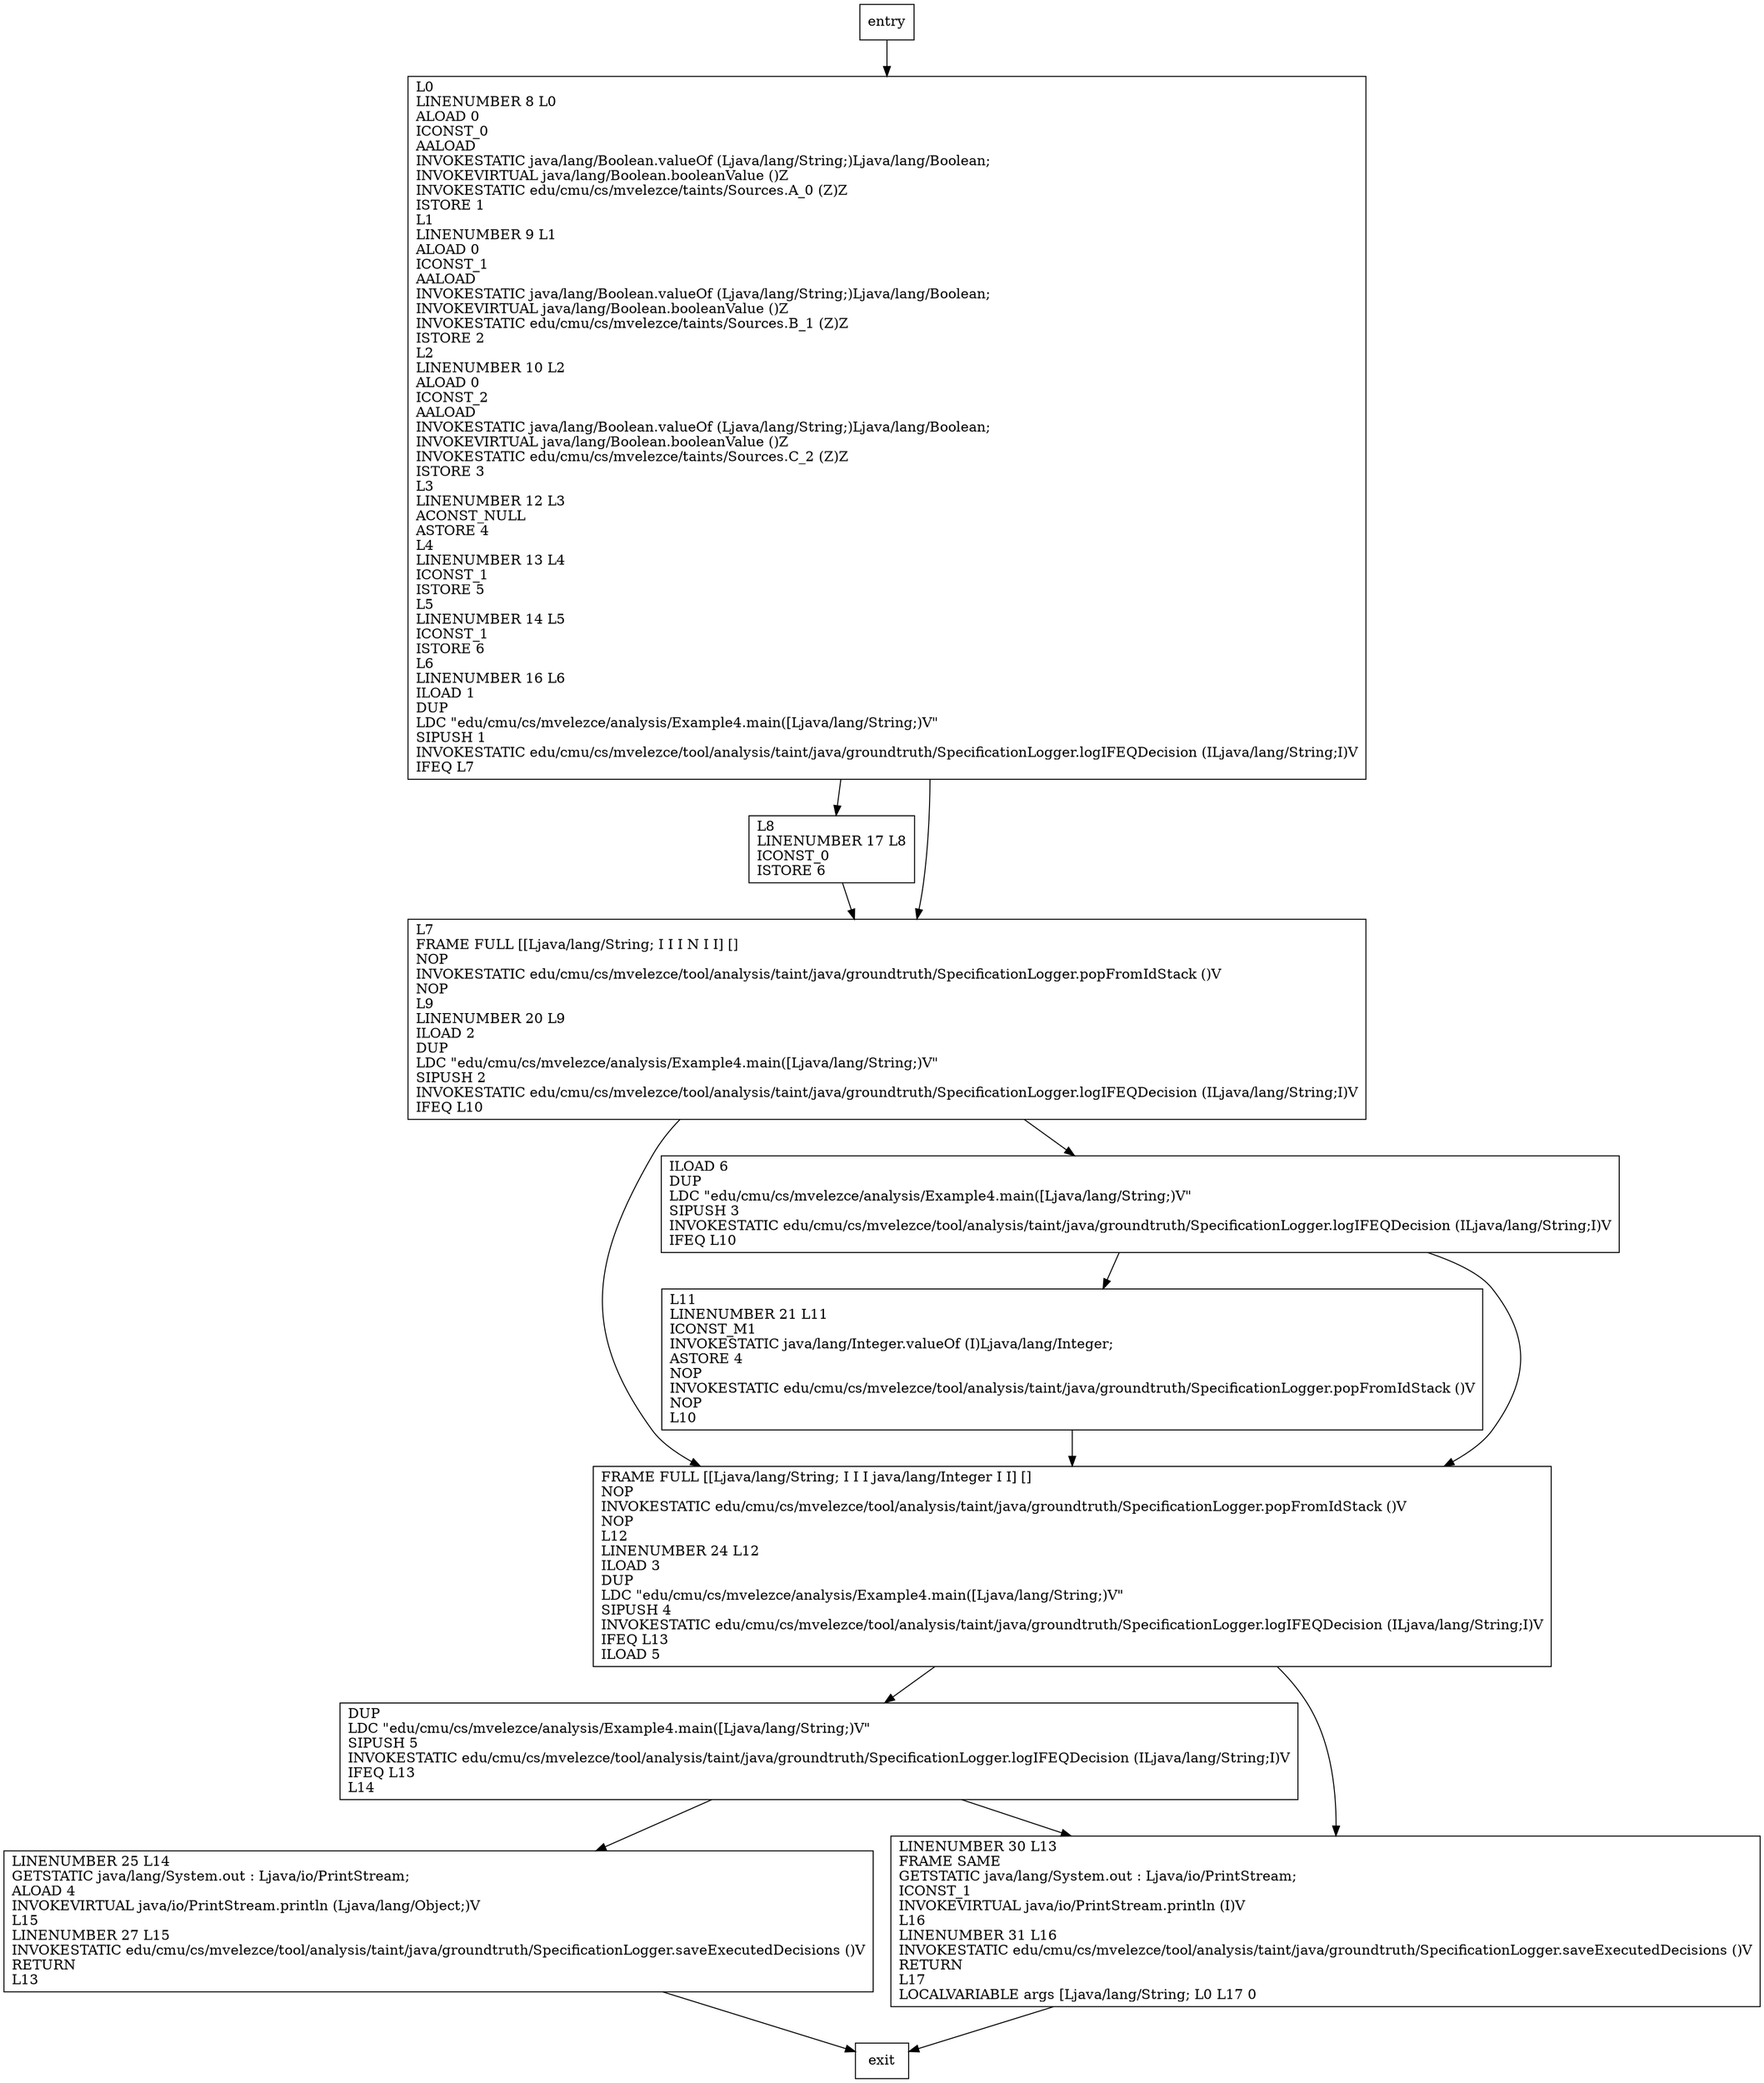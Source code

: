digraph main {
node [shape=record];
1595212853 [label="LINENUMBER 25 L14\lGETSTATIC java/lang/System.out : Ljava/io/PrintStream;\lALOAD 4\lINVOKEVIRTUAL java/io/PrintStream.println (Ljava/lang/Object;)V\lL15\lLINENUMBER 27 L15\lINVOKESTATIC edu/cmu/cs/mvelezce/tool/analysis/taint/java/groundtruth/SpecificationLogger.saveExecutedDecisions ()V\lRETURN\lL13\l"];
205125520 [label="L11\lLINENUMBER 21 L11\lICONST_M1\lINVOKESTATIC java/lang/Integer.valueOf (I)Ljava/lang/Integer;\lASTORE 4\lNOP\lINVOKESTATIC edu/cmu/cs/mvelezce/tool/analysis/taint/java/groundtruth/SpecificationLogger.popFromIdStack ()V\lNOP\lL10\l"];
466002798 [label="L8\lLINENUMBER 17 L8\lICONST_0\lISTORE 6\l"];
1911006827 [label="DUP\lLDC \"edu/cmu/cs/mvelezce/analysis/Example4.main([Ljava/lang/String;)V\"\lSIPUSH 5\lINVOKESTATIC edu/cmu/cs/mvelezce/tool/analysis/taint/java/groundtruth/SpecificationLogger.logIFEQDecision (ILjava/lang/String;I)V\lIFEQ L13\lL14\l"];
846492085 [label="FRAME FULL [[Ljava/lang/String; I I I java/lang/Integer I I] []\lNOP\lINVOKESTATIC edu/cmu/cs/mvelezce/tool/analysis/taint/java/groundtruth/SpecificationLogger.popFromIdStack ()V\lNOP\lL12\lLINENUMBER 24 L12\lILOAD 3\lDUP\lLDC \"edu/cmu/cs/mvelezce/analysis/Example4.main([Ljava/lang/String;)V\"\lSIPUSH 4\lINVOKESTATIC edu/cmu/cs/mvelezce/tool/analysis/taint/java/groundtruth/SpecificationLogger.logIFEQDecision (ILjava/lang/String;I)V\lIFEQ L13\lILOAD 5\l"];
717356484 [label="LINENUMBER 30 L13\lFRAME SAME\lGETSTATIC java/lang/System.out : Ljava/io/PrintStream;\lICONST_1\lINVOKEVIRTUAL java/io/PrintStream.println (I)V\lL16\lLINENUMBER 31 L16\lINVOKESTATIC edu/cmu/cs/mvelezce/tool/analysis/taint/java/groundtruth/SpecificationLogger.saveExecutedDecisions ()V\lRETURN\lL17\lLOCALVARIABLE args [Ljava/lang/String; L0 L17 0\l"];
947679291 [label="ILOAD 6\lDUP\lLDC \"edu/cmu/cs/mvelezce/analysis/Example4.main([Ljava/lang/String;)V\"\lSIPUSH 3\lINVOKESTATIC edu/cmu/cs/mvelezce/tool/analysis/taint/java/groundtruth/SpecificationLogger.logIFEQDecision (ILjava/lang/String;I)V\lIFEQ L10\l"];
1654589030 [label="L0\lLINENUMBER 8 L0\lALOAD 0\lICONST_0\lAALOAD\lINVOKESTATIC java/lang/Boolean.valueOf (Ljava/lang/String;)Ljava/lang/Boolean;\lINVOKEVIRTUAL java/lang/Boolean.booleanValue ()Z\lINVOKESTATIC edu/cmu/cs/mvelezce/taints/Sources.A_0 (Z)Z\lISTORE 1\lL1\lLINENUMBER 9 L1\lALOAD 0\lICONST_1\lAALOAD\lINVOKESTATIC java/lang/Boolean.valueOf (Ljava/lang/String;)Ljava/lang/Boolean;\lINVOKEVIRTUAL java/lang/Boolean.booleanValue ()Z\lINVOKESTATIC edu/cmu/cs/mvelezce/taints/Sources.B_1 (Z)Z\lISTORE 2\lL2\lLINENUMBER 10 L2\lALOAD 0\lICONST_2\lAALOAD\lINVOKESTATIC java/lang/Boolean.valueOf (Ljava/lang/String;)Ljava/lang/Boolean;\lINVOKEVIRTUAL java/lang/Boolean.booleanValue ()Z\lINVOKESTATIC edu/cmu/cs/mvelezce/taints/Sources.C_2 (Z)Z\lISTORE 3\lL3\lLINENUMBER 12 L3\lACONST_NULL\lASTORE 4\lL4\lLINENUMBER 13 L4\lICONST_1\lISTORE 5\lL5\lLINENUMBER 14 L5\lICONST_1\lISTORE 6\lL6\lLINENUMBER 16 L6\lILOAD 1\lDUP\lLDC \"edu/cmu/cs/mvelezce/analysis/Example4.main([Ljava/lang/String;)V\"\lSIPUSH 1\lINVOKESTATIC edu/cmu/cs/mvelezce/tool/analysis/taint/java/groundtruth/SpecificationLogger.logIFEQDecision (ILjava/lang/String;I)V\lIFEQ L7\l"];
895947612 [label="L7\lFRAME FULL [[Ljava/lang/String; I I I N I I] []\lNOP\lINVOKESTATIC edu/cmu/cs/mvelezce/tool/analysis/taint/java/groundtruth/SpecificationLogger.popFromIdStack ()V\lNOP\lL9\lLINENUMBER 20 L9\lILOAD 2\lDUP\lLDC \"edu/cmu/cs/mvelezce/analysis/Example4.main([Ljava/lang/String;)V\"\lSIPUSH 2\lINVOKESTATIC edu/cmu/cs/mvelezce/tool/analysis/taint/java/groundtruth/SpecificationLogger.logIFEQDecision (ILjava/lang/String;I)V\lIFEQ L10\l"];
entry;
exit;
1595212853 -> exit;
entry -> 1654589030;
205125520 -> 846492085;
466002798 -> 895947612;
1911006827 -> 1595212853;
1911006827 -> 717356484;
846492085 -> 1911006827;
846492085 -> 717356484;
717356484 -> exit;
947679291 -> 205125520;
947679291 -> 846492085;
1654589030 -> 466002798;
1654589030 -> 895947612;
895947612 -> 846492085;
895947612 -> 947679291;
}

